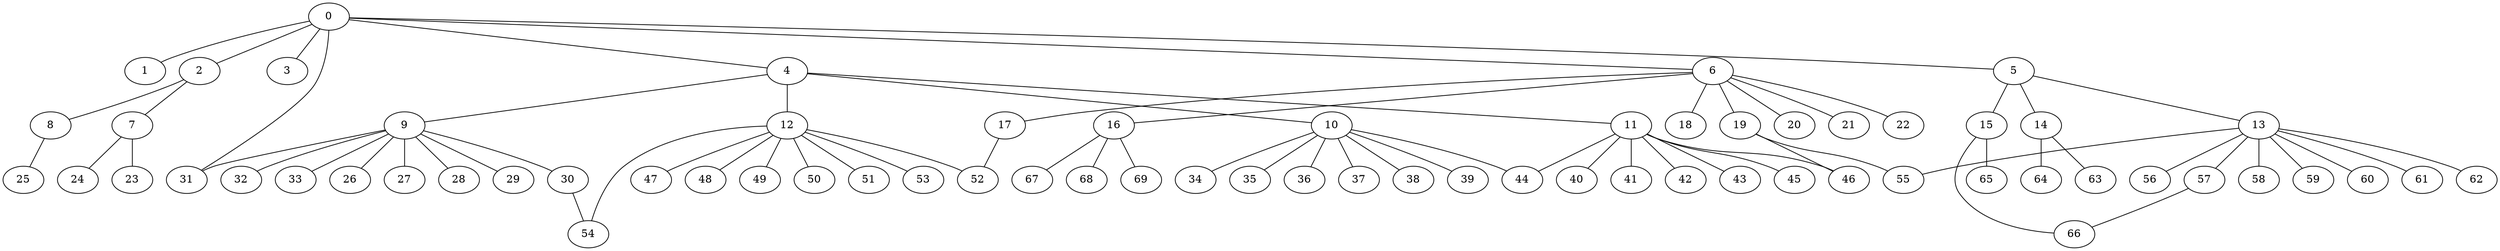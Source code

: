 
graph graphname {
    0 -- 1
0 -- 2
0 -- 3
0 -- 4
0 -- 5
0 -- 6
0 -- 31
2 -- 8
2 -- 7
4 -- 9
4 -- 10
4 -- 11
4 -- 12
5 -- 13
5 -- 14
5 -- 15
6 -- 16
6 -- 17
6 -- 18
6 -- 19
6 -- 20
6 -- 21
6 -- 22
7 -- 24
7 -- 23
8 -- 25
9 -- 32
9 -- 33
9 -- 26
9 -- 27
9 -- 28
9 -- 29
9 -- 30
9 -- 31
10 -- 34
10 -- 35
10 -- 36
10 -- 37
10 -- 38
10 -- 39
10 -- 44
11 -- 40
11 -- 41
11 -- 42
11 -- 43
11 -- 44
11 -- 45
11 -- 46
12 -- 47
12 -- 48
12 -- 49
12 -- 50
12 -- 51
12 -- 52
12 -- 53
12 -- 54
13 -- 55
13 -- 56
13 -- 57
13 -- 58
13 -- 59
13 -- 60
13 -- 61
13 -- 62
14 -- 64
14 -- 63
15 -- 65
15 -- 66
16 -- 67
16 -- 68
16 -- 69
17 -- 52
19 -- 46
19 -- 55
30 -- 54
57 -- 66

}
